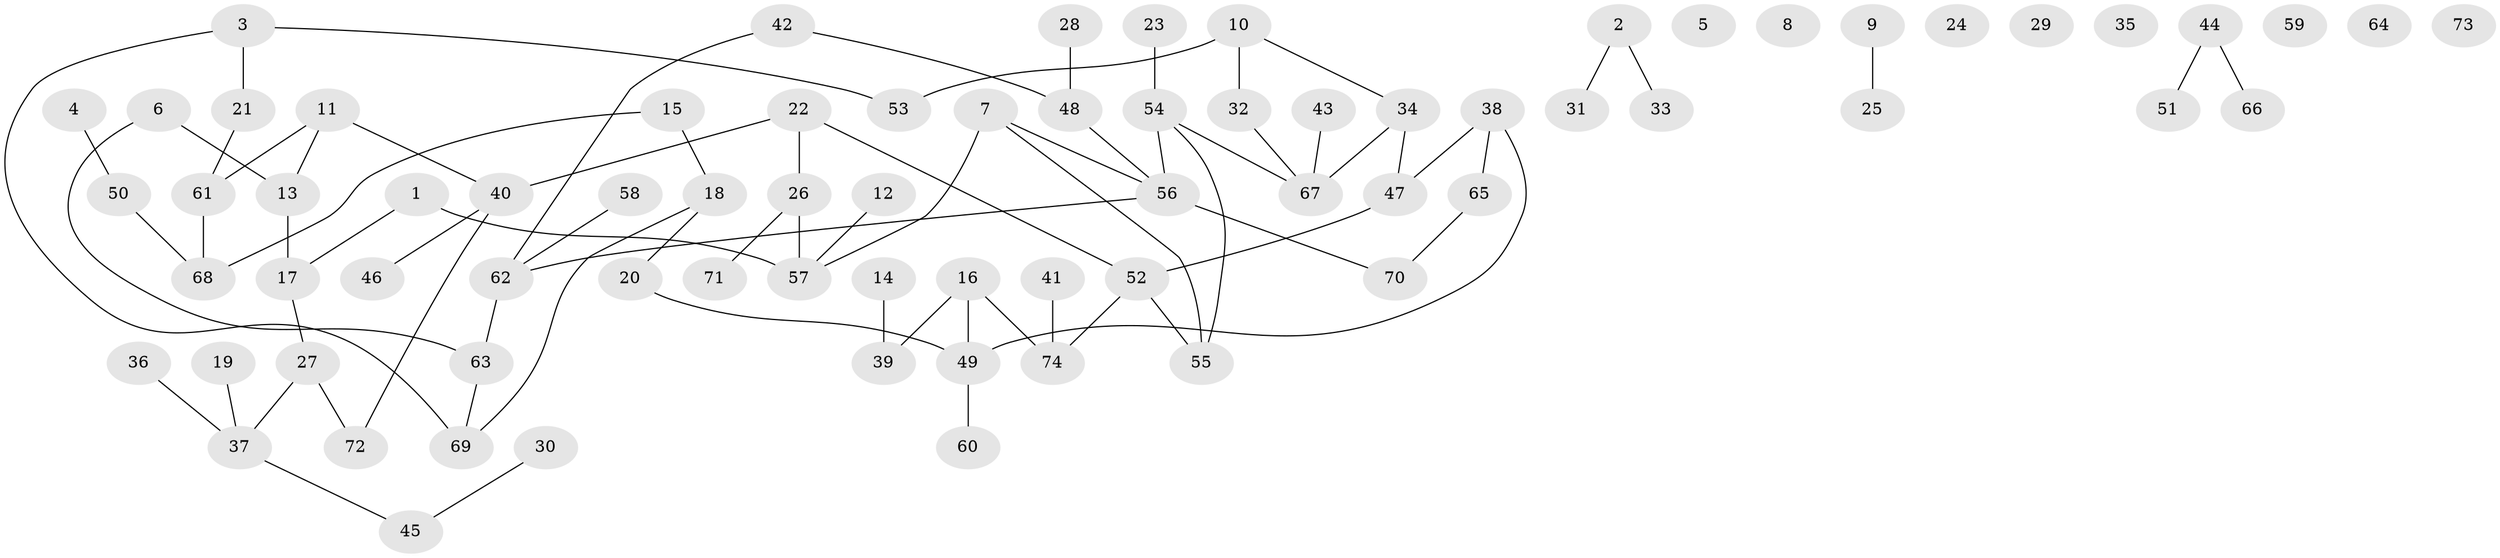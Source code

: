 // coarse degree distribution, {5: 0.046511627906976744, 4: 0.18604651162790697, 3: 0.3023255813953488, 1: 0.3023255813953488, 2: 0.16279069767441862}
// Generated by graph-tools (version 1.1) at 2025/48/03/04/25 22:48:30]
// undirected, 74 vertices, 76 edges
graph export_dot {
  node [color=gray90,style=filled];
  1;
  2;
  3;
  4;
  5;
  6;
  7;
  8;
  9;
  10;
  11;
  12;
  13;
  14;
  15;
  16;
  17;
  18;
  19;
  20;
  21;
  22;
  23;
  24;
  25;
  26;
  27;
  28;
  29;
  30;
  31;
  32;
  33;
  34;
  35;
  36;
  37;
  38;
  39;
  40;
  41;
  42;
  43;
  44;
  45;
  46;
  47;
  48;
  49;
  50;
  51;
  52;
  53;
  54;
  55;
  56;
  57;
  58;
  59;
  60;
  61;
  62;
  63;
  64;
  65;
  66;
  67;
  68;
  69;
  70;
  71;
  72;
  73;
  74;
  1 -- 17;
  1 -- 57;
  2 -- 31;
  2 -- 33;
  3 -- 21;
  3 -- 53;
  3 -- 69;
  4 -- 50;
  6 -- 13;
  6 -- 63;
  7 -- 55;
  7 -- 56;
  7 -- 57;
  9 -- 25;
  10 -- 32;
  10 -- 34;
  10 -- 53;
  11 -- 13;
  11 -- 40;
  11 -- 61;
  12 -- 57;
  13 -- 17;
  14 -- 39;
  15 -- 18;
  15 -- 68;
  16 -- 39;
  16 -- 49;
  16 -- 74;
  17 -- 27;
  18 -- 20;
  18 -- 69;
  19 -- 37;
  20 -- 49;
  21 -- 61;
  22 -- 26;
  22 -- 40;
  22 -- 52;
  23 -- 54;
  26 -- 57;
  26 -- 71;
  27 -- 37;
  27 -- 72;
  28 -- 48;
  30 -- 45;
  32 -- 67;
  34 -- 47;
  34 -- 67;
  36 -- 37;
  37 -- 45;
  38 -- 47;
  38 -- 49;
  38 -- 65;
  40 -- 46;
  40 -- 72;
  41 -- 74;
  42 -- 48;
  42 -- 62;
  43 -- 67;
  44 -- 51;
  44 -- 66;
  47 -- 52;
  48 -- 56;
  49 -- 60;
  50 -- 68;
  52 -- 55;
  52 -- 74;
  54 -- 55;
  54 -- 56;
  54 -- 67;
  56 -- 62;
  56 -- 70;
  58 -- 62;
  61 -- 68;
  62 -- 63;
  63 -- 69;
  65 -- 70;
}
